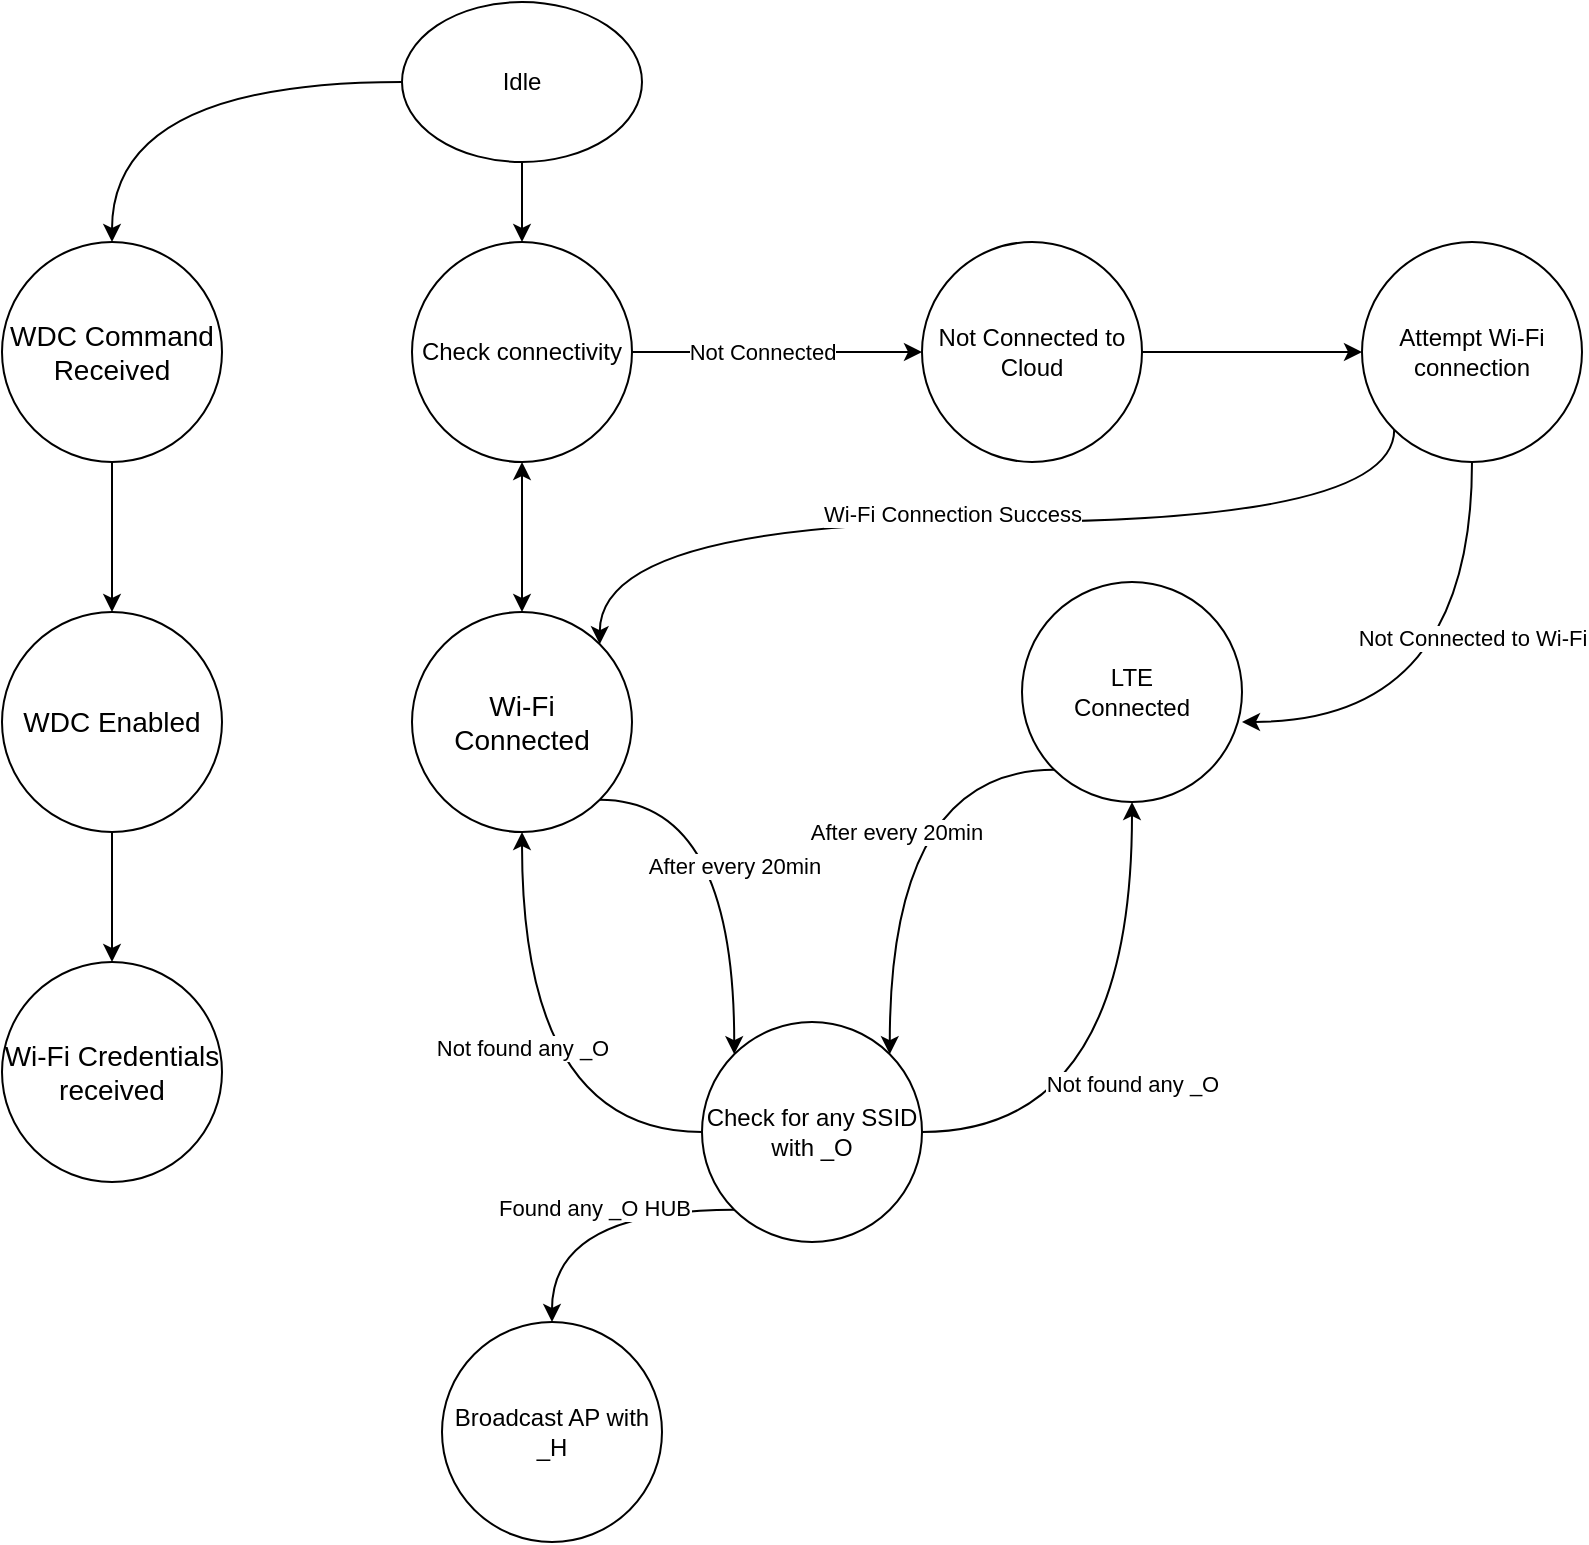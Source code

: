 <mxfile version="22.1.11" type="github">
  <diagram name="Page-1" id="6D-KBG7w9vJMpB0vQ2XN">
    <mxGraphModel dx="1105" dy="631" grid="1" gridSize="10" guides="1" tooltips="1" connect="1" arrows="1" fold="1" page="1" pageScale="1" pageWidth="1400" pageHeight="1600" math="0" shadow="0">
      <root>
        <mxCell id="0" />
        <mxCell id="1" parent="0" />
        <mxCell id="gUXdnllzTBBw982GACLl-7" style="edgeStyle=orthogonalEdgeStyle;rounded=0;orthogonalLoop=1;jettySize=auto;html=1;entryX=0.5;entryY=0;entryDx=0;entryDy=0;" edge="1" parent="1" source="gUXdnllzTBBw982GACLl-1" target="gUXdnllzTBBw982GACLl-5">
          <mxGeometry relative="1" as="geometry" />
        </mxCell>
        <mxCell id="gUXdnllzTBBw982GACLl-48" style="edgeStyle=orthogonalEdgeStyle;orthogonalLoop=1;jettySize=auto;html=1;entryX=0.5;entryY=0;entryDx=0;entryDy=0;curved=1;" edge="1" parent="1" source="gUXdnllzTBBw982GACLl-1" target="gUXdnllzTBBw982GACLl-47">
          <mxGeometry relative="1" as="geometry" />
        </mxCell>
        <mxCell id="gUXdnllzTBBw982GACLl-1" value="Idle" style="ellipse;whiteSpace=wrap;html=1;" vertex="1" parent="1">
          <mxGeometry x="570" y="100" width="120" height="80" as="geometry" />
        </mxCell>
        <mxCell id="gUXdnllzTBBw982GACLl-36" style="edgeStyle=orthogonalEdgeStyle;rounded=0;orthogonalLoop=1;jettySize=auto;html=1;entryX=0.5;entryY=0;entryDx=0;entryDy=0;startArrow=classic;startFill=1;" edge="1" parent="1" source="gUXdnllzTBBw982GACLl-5" target="gUXdnllzTBBw982GACLl-13">
          <mxGeometry relative="1" as="geometry" />
        </mxCell>
        <mxCell id="gUXdnllzTBBw982GACLl-40" style="edgeStyle=orthogonalEdgeStyle;rounded=0;orthogonalLoop=1;jettySize=auto;html=1;entryX=0;entryY=0.5;entryDx=0;entryDy=0;" edge="1" parent="1" source="gUXdnllzTBBw982GACLl-5" target="gUXdnllzTBBw982GACLl-39">
          <mxGeometry relative="1" as="geometry" />
        </mxCell>
        <mxCell id="gUXdnllzTBBw982GACLl-41" value="Not Connected" style="edgeLabel;html=1;align=center;verticalAlign=middle;resizable=0;points=[];" vertex="1" connectable="0" parent="gUXdnllzTBBw982GACLl-40">
          <mxGeometry x="-0.391" y="-1" relative="1" as="geometry">
            <mxPoint x="21" y="-1" as="offset" />
          </mxGeometry>
        </mxCell>
        <mxCell id="gUXdnllzTBBw982GACLl-5" value="Check connectivity" style="ellipse;whiteSpace=wrap;html=1;aspect=fixed;" vertex="1" parent="1">
          <mxGeometry x="575" y="220" width="110" height="110" as="geometry" />
        </mxCell>
        <mxCell id="gUXdnllzTBBw982GACLl-25" style="edgeStyle=orthogonalEdgeStyle;orthogonalLoop=1;jettySize=auto;html=1;exitX=1;exitY=1;exitDx=0;exitDy=0;entryX=0;entryY=0;entryDx=0;entryDy=0;curved=1;" edge="1" parent="1" source="gUXdnllzTBBw982GACLl-13" target="gUXdnllzTBBw982GACLl-23">
          <mxGeometry relative="1" as="geometry" />
        </mxCell>
        <mxCell id="gUXdnllzTBBw982GACLl-27" value="After every 20min" style="edgeLabel;html=1;align=center;verticalAlign=middle;resizable=0;points=[];" vertex="1" connectable="0" parent="gUXdnllzTBBw982GACLl-25">
          <mxGeometry x="0.031" relative="1" as="geometry">
            <mxPoint as="offset" />
          </mxGeometry>
        </mxCell>
        <mxCell id="gUXdnllzTBBw982GACLl-13" value="Wi-Fi &lt;br style=&quot;font-size: 14px;&quot;&gt;Connected" style="ellipse;whiteSpace=wrap;html=1;aspect=fixed;fontSize=14;" vertex="1" parent="1">
          <mxGeometry x="575" y="405" width="110" height="110" as="geometry" />
        </mxCell>
        <mxCell id="gUXdnllzTBBw982GACLl-24" style="edgeStyle=orthogonalEdgeStyle;orthogonalLoop=1;jettySize=auto;html=1;exitX=0;exitY=1;exitDx=0;exitDy=0;entryX=1;entryY=0;entryDx=0;entryDy=0;curved=1;" edge="1" parent="1" source="gUXdnllzTBBw982GACLl-14" target="gUXdnllzTBBw982GACLl-23">
          <mxGeometry relative="1" as="geometry" />
        </mxCell>
        <mxCell id="gUXdnllzTBBw982GACLl-26" value="After every 20min" style="edgeLabel;html=1;align=center;verticalAlign=middle;resizable=0;points=[];" vertex="1" connectable="0" parent="gUXdnllzTBBw982GACLl-24">
          <mxGeometry x="0.012" y="3" relative="1" as="geometry">
            <mxPoint as="offset" />
          </mxGeometry>
        </mxCell>
        <mxCell id="gUXdnllzTBBw982GACLl-14" value="LTE&lt;br&gt;Connected" style="ellipse;whiteSpace=wrap;html=1;aspect=fixed;" vertex="1" parent="1">
          <mxGeometry x="880" y="390" width="110" height="110" as="geometry" />
        </mxCell>
        <mxCell id="gUXdnllzTBBw982GACLl-45" style="edgeStyle=orthogonalEdgeStyle;orthogonalLoop=1;jettySize=auto;html=1;exitX=0;exitY=1;exitDx=0;exitDy=0;entryX=1;entryY=0;entryDx=0;entryDy=0;curved=1;" edge="1" parent="1" source="gUXdnllzTBBw982GACLl-16" target="gUXdnllzTBBw982GACLl-13">
          <mxGeometry relative="1" as="geometry">
            <Array as="points">
              <mxPoint x="1066" y="360" />
              <mxPoint x="669" y="360" />
            </Array>
          </mxGeometry>
        </mxCell>
        <mxCell id="gUXdnllzTBBw982GACLl-46" value="Wi-Fi Connection Success" style="edgeLabel;html=1;align=center;verticalAlign=middle;resizable=0;points=[];" vertex="1" connectable="0" parent="gUXdnllzTBBw982GACLl-45">
          <mxGeometry x="0.058" y="-4" relative="1" as="geometry">
            <mxPoint as="offset" />
          </mxGeometry>
        </mxCell>
        <mxCell id="gUXdnllzTBBw982GACLl-16" value="Attempt Wi-Fi connection" style="ellipse;whiteSpace=wrap;html=1;aspect=fixed;" vertex="1" parent="1">
          <mxGeometry x="1050" y="220" width="110" height="110" as="geometry" />
        </mxCell>
        <mxCell id="gUXdnllzTBBw982GACLl-53" style="edgeStyle=orthogonalEdgeStyle;rounded=0;orthogonalLoop=1;jettySize=auto;html=1;" edge="1" parent="1" source="gUXdnllzTBBw982GACLl-22" target="gUXdnllzTBBw982GACLl-52">
          <mxGeometry relative="1" as="geometry" />
        </mxCell>
        <mxCell id="gUXdnllzTBBw982GACLl-22" value="WDC Enabled" style="ellipse;whiteSpace=wrap;html=1;aspect=fixed;fontSize=14;" vertex="1" parent="1">
          <mxGeometry x="370" y="405" width="110" height="110" as="geometry" />
        </mxCell>
        <mxCell id="gUXdnllzTBBw982GACLl-30" style="edgeStyle=orthogonalEdgeStyle;orthogonalLoop=1;jettySize=auto;html=1;exitX=0;exitY=1;exitDx=0;exitDy=0;entryX=0.5;entryY=0;entryDx=0;entryDy=0;curved=1;" edge="1" parent="1" source="gUXdnllzTBBw982GACLl-23" target="gUXdnllzTBBw982GACLl-29">
          <mxGeometry relative="1" as="geometry" />
        </mxCell>
        <mxCell id="gUXdnllzTBBw982GACLl-31" value="Found any _O HUB" style="edgeLabel;html=1;align=center;verticalAlign=middle;resizable=0;points=[];" vertex="1" connectable="0" parent="gUXdnllzTBBw982GACLl-30">
          <mxGeometry x="-0.054" y="-1" relative="1" as="geometry">
            <mxPoint x="-1" as="offset" />
          </mxGeometry>
        </mxCell>
        <mxCell id="gUXdnllzTBBw982GACLl-32" style="edgeStyle=orthogonalEdgeStyle;orthogonalLoop=1;jettySize=auto;html=1;entryX=0.5;entryY=1;entryDx=0;entryDy=0;exitX=1;exitY=0.5;exitDx=0;exitDy=0;curved=1;" edge="1" parent="1" source="gUXdnllzTBBw982GACLl-23" target="gUXdnllzTBBw982GACLl-14">
          <mxGeometry relative="1" as="geometry" />
        </mxCell>
        <mxCell id="gUXdnllzTBBw982GACLl-33" value="Not found any _O" style="edgeLabel;html=1;align=center;verticalAlign=middle;resizable=0;points=[];" vertex="1" connectable="0" parent="gUXdnllzTBBw982GACLl-32">
          <mxGeometry x="-0.04" relative="1" as="geometry">
            <mxPoint as="offset" />
          </mxGeometry>
        </mxCell>
        <mxCell id="gUXdnllzTBBw982GACLl-34" style="edgeStyle=orthogonalEdgeStyle;orthogonalLoop=1;jettySize=auto;html=1;entryX=0.5;entryY=1;entryDx=0;entryDy=0;exitX=0;exitY=0.5;exitDx=0;exitDy=0;curved=1;" edge="1" parent="1" source="gUXdnllzTBBw982GACLl-23" target="gUXdnllzTBBw982GACLl-13">
          <mxGeometry relative="1" as="geometry" />
        </mxCell>
        <mxCell id="gUXdnllzTBBw982GACLl-35" value="Not found any _O" style="edgeLabel;html=1;align=center;verticalAlign=middle;resizable=0;points=[];" vertex="1" connectable="0" parent="gUXdnllzTBBw982GACLl-34">
          <mxGeometry x="0.106" relative="1" as="geometry">
            <mxPoint as="offset" />
          </mxGeometry>
        </mxCell>
        <mxCell id="gUXdnllzTBBw982GACLl-23" value="Check for any SSID with _O" style="ellipse;whiteSpace=wrap;html=1;aspect=fixed;" vertex="1" parent="1">
          <mxGeometry x="720" y="610" width="110" height="110" as="geometry" />
        </mxCell>
        <mxCell id="gUXdnllzTBBw982GACLl-29" value="Broadcast AP with _H" style="ellipse;whiteSpace=wrap;html=1;aspect=fixed;" vertex="1" parent="1">
          <mxGeometry x="590" y="760" width="110" height="110" as="geometry" />
        </mxCell>
        <mxCell id="gUXdnllzTBBw982GACLl-42" style="edgeStyle=orthogonalEdgeStyle;rounded=0;orthogonalLoop=1;jettySize=auto;html=1;" edge="1" parent="1" source="gUXdnllzTBBw982GACLl-39" target="gUXdnllzTBBw982GACLl-16">
          <mxGeometry relative="1" as="geometry" />
        </mxCell>
        <mxCell id="gUXdnllzTBBw982GACLl-39" value="Not Connected to Cloud" style="ellipse;whiteSpace=wrap;html=1;aspect=fixed;" vertex="1" parent="1">
          <mxGeometry x="830" y="220" width="110" height="110" as="geometry" />
        </mxCell>
        <mxCell id="gUXdnllzTBBw982GACLl-43" style="edgeStyle=orthogonalEdgeStyle;orthogonalLoop=1;jettySize=auto;html=1;entryX=1;entryY=0.636;entryDx=0;entryDy=0;entryPerimeter=0;exitX=0.5;exitY=1;exitDx=0;exitDy=0;curved=1;" edge="1" parent="1" source="gUXdnllzTBBw982GACLl-16" target="gUXdnllzTBBw982GACLl-14">
          <mxGeometry relative="1" as="geometry" />
        </mxCell>
        <mxCell id="gUXdnllzTBBw982GACLl-44" value="Not Connected to Wi-Fi" style="edgeLabel;html=1;align=center;verticalAlign=middle;resizable=0;points=[];" vertex="1" connectable="0" parent="gUXdnllzTBBw982GACLl-43">
          <mxGeometry x="-0.287" relative="1" as="geometry">
            <mxPoint as="offset" />
          </mxGeometry>
        </mxCell>
        <mxCell id="gUXdnllzTBBw982GACLl-49" style="edgeStyle=orthogonalEdgeStyle;rounded=0;orthogonalLoop=1;jettySize=auto;html=1;entryX=0.5;entryY=0;entryDx=0;entryDy=0;" edge="1" parent="1" source="gUXdnllzTBBw982GACLl-47" target="gUXdnllzTBBw982GACLl-22">
          <mxGeometry relative="1" as="geometry" />
        </mxCell>
        <mxCell id="gUXdnllzTBBw982GACLl-47" value="WDC Command Received" style="ellipse;whiteSpace=wrap;html=1;aspect=fixed;fontSize=14;" vertex="1" parent="1">
          <mxGeometry x="370" y="220" width="110" height="110" as="geometry" />
        </mxCell>
        <mxCell id="gUXdnllzTBBw982GACLl-52" value="Wi-Fi Credentials received" style="ellipse;whiteSpace=wrap;html=1;aspect=fixed;fontSize=14;" vertex="1" parent="1">
          <mxGeometry x="370" y="580" width="110" height="110" as="geometry" />
        </mxCell>
      </root>
    </mxGraphModel>
  </diagram>
</mxfile>
